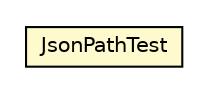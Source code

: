 #!/usr/local/bin/dot
#
# Class diagram 
# Generated by UMLGraph version R5_6-24-gf6e263 (http://www.umlgraph.org/)
#

digraph G {
	edge [fontname="Helvetica",fontsize=10,labelfontname="Helvetica",labelfontsize=10];
	node [fontname="Helvetica",fontsize=10,shape=plaintext];
	nodesep=0.25;
	ranksep=0.5;
	// net.trajano.doxdb.sample.test.JsonPathTest
	c52 [label=<<table title="net.trajano.doxdb.sample.test.JsonPathTest" border="0" cellborder="1" cellspacing="0" cellpadding="2" port="p" bgcolor="lemonChiffon" href="./JsonPathTest.html">
		<tr><td><table border="0" cellspacing="0" cellpadding="1">
<tr><td align="center" balign="center"> JsonPathTest </td></tr>
		</table></td></tr>
		</table>>, URL="./JsonPathTest.html", fontname="Helvetica", fontcolor="black", fontsize=10.0];
}

